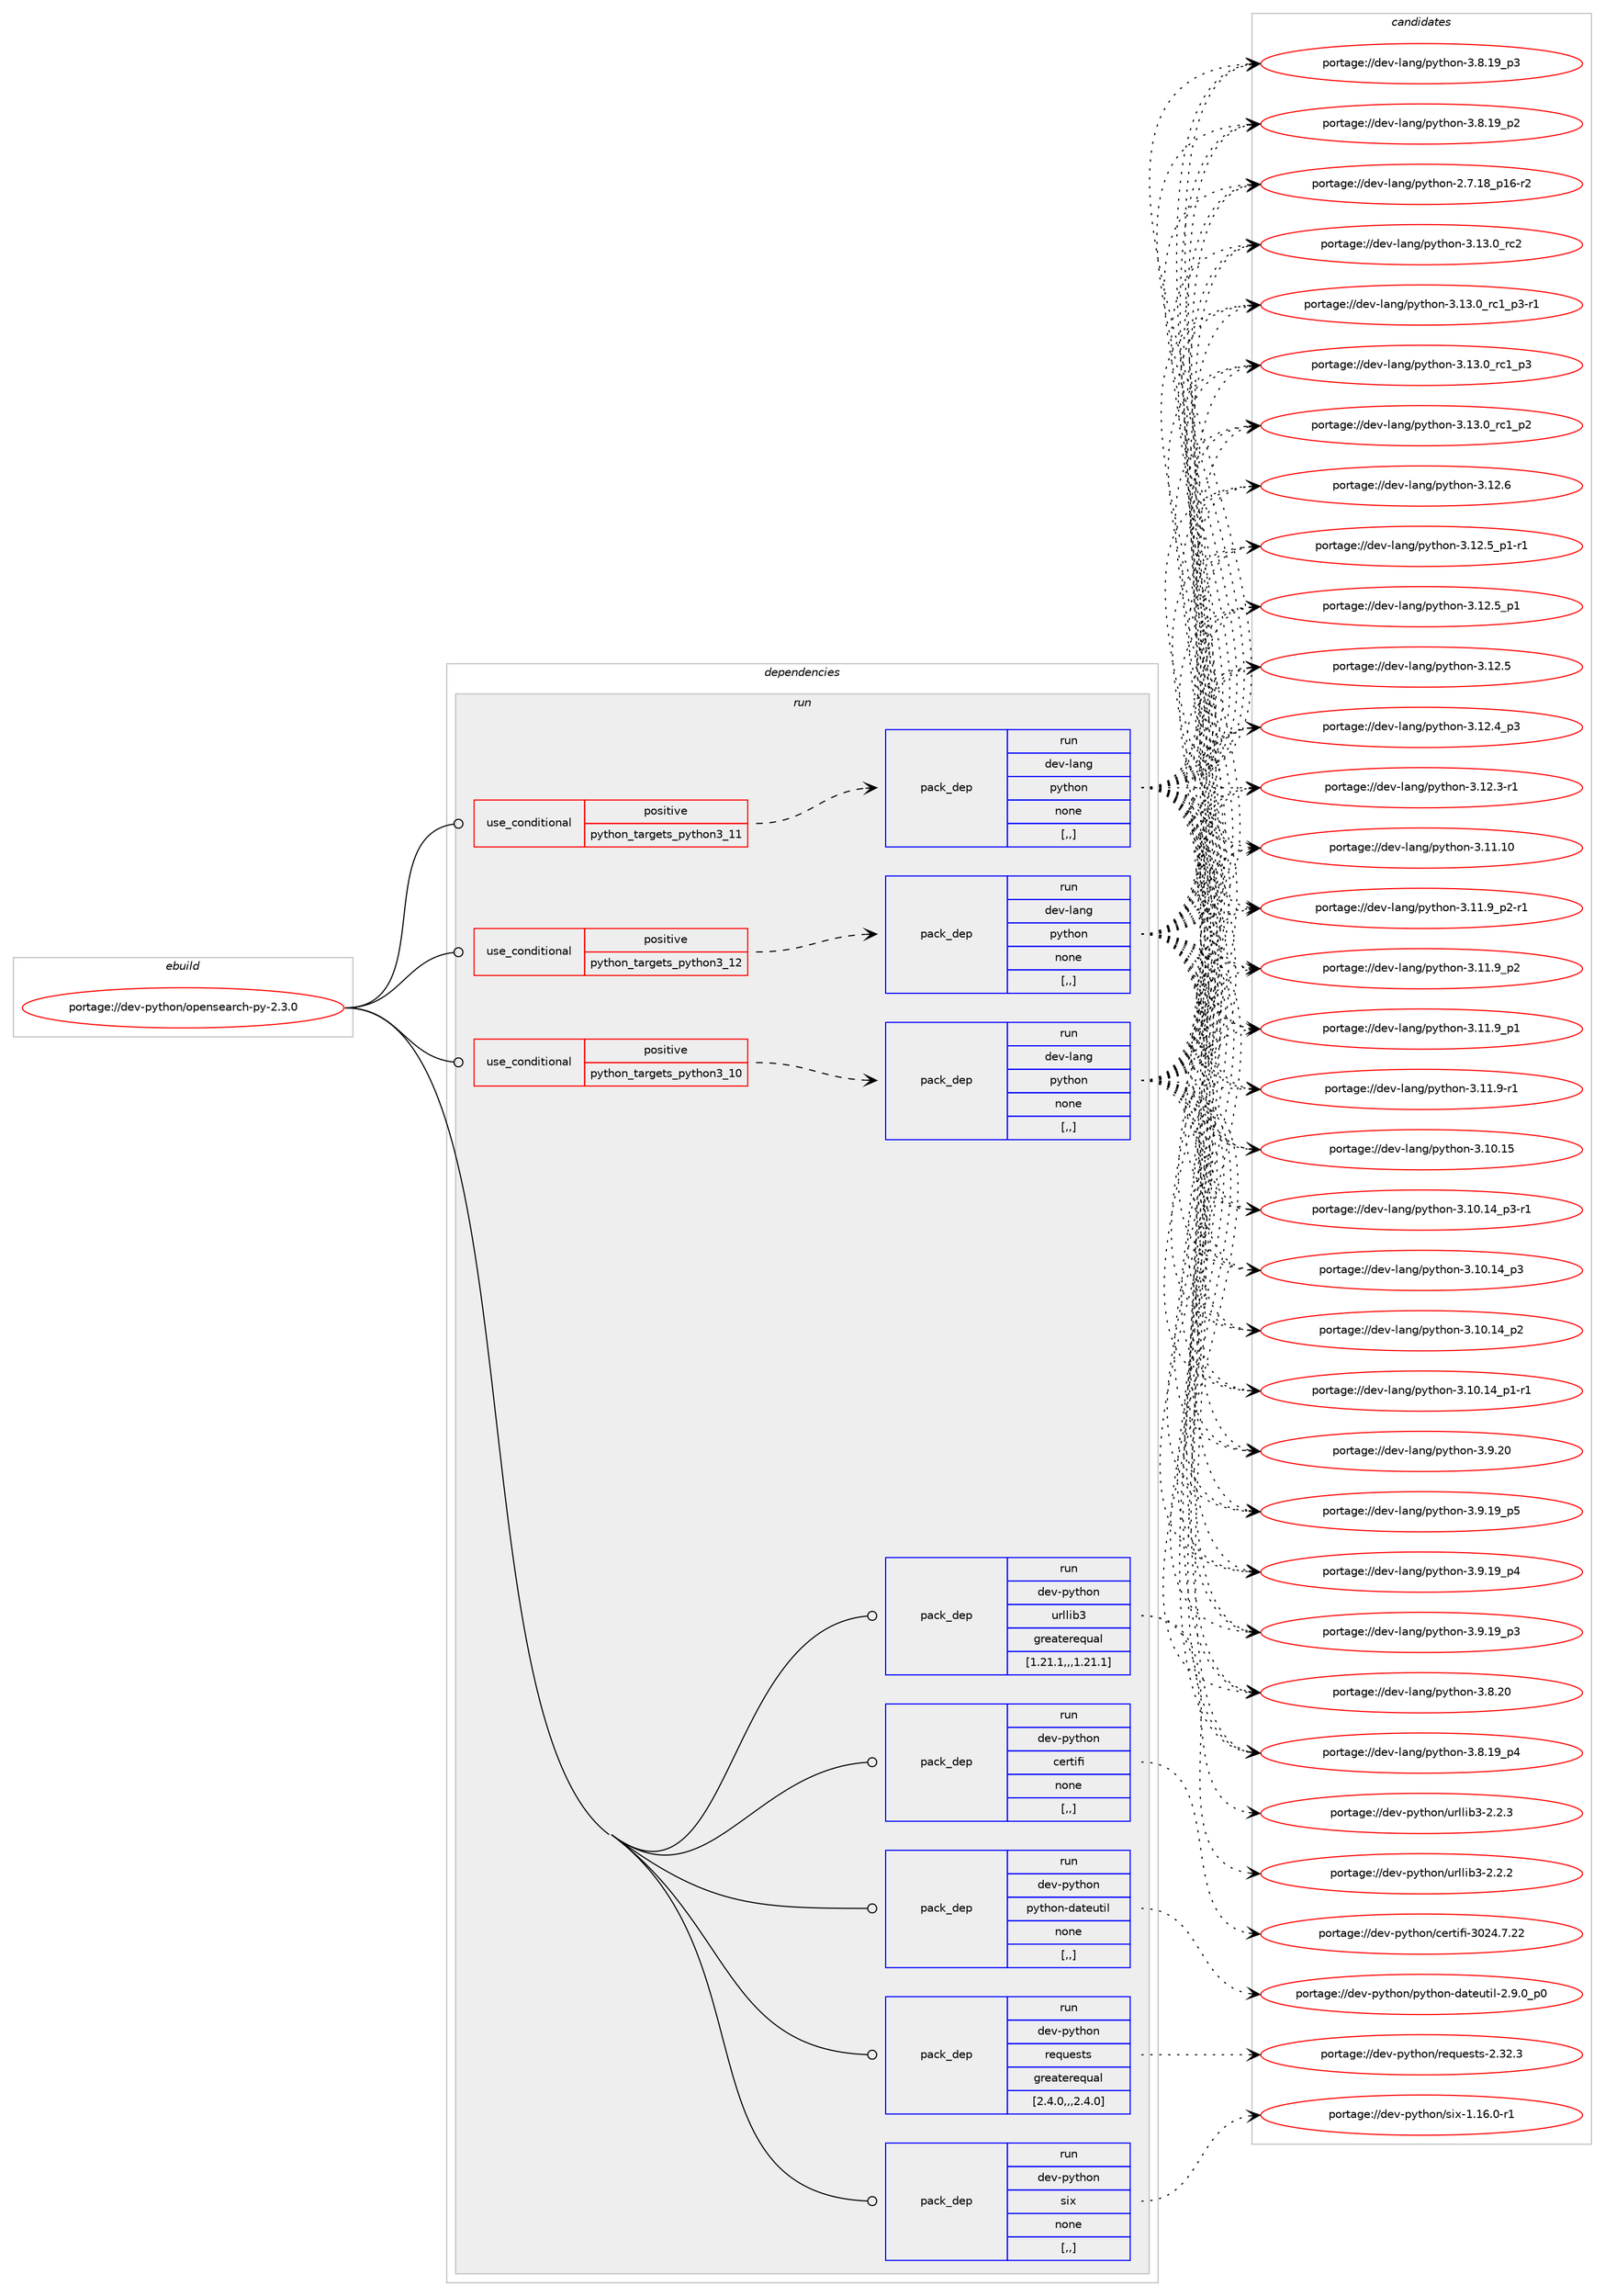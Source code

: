 digraph prolog {

# *************
# Graph options
# *************

newrank=true;
concentrate=true;
compound=true;
graph [rankdir=LR,fontname=Helvetica,fontsize=10,ranksep=1.5];#, ranksep=2.5, nodesep=0.2];
edge  [arrowhead=vee];
node  [fontname=Helvetica,fontsize=10];

# **********
# The ebuild
# **********

subgraph cluster_leftcol {
color=gray;
label=<<i>ebuild</i>>;
id [label="portage://dev-python/opensearch-py-2.3.0", color=red, width=4, href="../dev-python/opensearch-py-2.3.0.svg"];
}

# ****************
# The dependencies
# ****************

subgraph cluster_midcol {
color=gray;
label=<<i>dependencies</i>>;
subgraph cluster_compile {
fillcolor="#eeeeee";
style=filled;
label=<<i>compile</i>>;
}
subgraph cluster_compileandrun {
fillcolor="#eeeeee";
style=filled;
label=<<i>compile and run</i>>;
}
subgraph cluster_run {
fillcolor="#eeeeee";
style=filled;
label=<<i>run</i>>;
subgraph cond165896 {
dependency647674 [label=<<TABLE BORDER="0" CELLBORDER="1" CELLSPACING="0" CELLPADDING="4"><TR><TD ROWSPAN="3" CELLPADDING="10">use_conditional</TD></TR><TR><TD>positive</TD></TR><TR><TD>python_targets_python3_10</TD></TR></TABLE>>, shape=none, color=red];
subgraph pack476959 {
dependency647675 [label=<<TABLE BORDER="0" CELLBORDER="1" CELLSPACING="0" CELLPADDING="4" WIDTH="220"><TR><TD ROWSPAN="6" CELLPADDING="30">pack_dep</TD></TR><TR><TD WIDTH="110">run</TD></TR><TR><TD>dev-lang</TD></TR><TR><TD>python</TD></TR><TR><TD>none</TD></TR><TR><TD>[,,]</TD></TR></TABLE>>, shape=none, color=blue];
}
dependency647674:e -> dependency647675:w [weight=20,style="dashed",arrowhead="vee"];
}
id:e -> dependency647674:w [weight=20,style="solid",arrowhead="odot"];
subgraph cond165897 {
dependency647676 [label=<<TABLE BORDER="0" CELLBORDER="1" CELLSPACING="0" CELLPADDING="4"><TR><TD ROWSPAN="3" CELLPADDING="10">use_conditional</TD></TR><TR><TD>positive</TD></TR><TR><TD>python_targets_python3_11</TD></TR></TABLE>>, shape=none, color=red];
subgraph pack476960 {
dependency647677 [label=<<TABLE BORDER="0" CELLBORDER="1" CELLSPACING="0" CELLPADDING="4" WIDTH="220"><TR><TD ROWSPAN="6" CELLPADDING="30">pack_dep</TD></TR><TR><TD WIDTH="110">run</TD></TR><TR><TD>dev-lang</TD></TR><TR><TD>python</TD></TR><TR><TD>none</TD></TR><TR><TD>[,,]</TD></TR></TABLE>>, shape=none, color=blue];
}
dependency647676:e -> dependency647677:w [weight=20,style="dashed",arrowhead="vee"];
}
id:e -> dependency647676:w [weight=20,style="solid",arrowhead="odot"];
subgraph cond165898 {
dependency647678 [label=<<TABLE BORDER="0" CELLBORDER="1" CELLSPACING="0" CELLPADDING="4"><TR><TD ROWSPAN="3" CELLPADDING="10">use_conditional</TD></TR><TR><TD>positive</TD></TR><TR><TD>python_targets_python3_12</TD></TR></TABLE>>, shape=none, color=red];
subgraph pack476961 {
dependency647679 [label=<<TABLE BORDER="0" CELLBORDER="1" CELLSPACING="0" CELLPADDING="4" WIDTH="220"><TR><TD ROWSPAN="6" CELLPADDING="30">pack_dep</TD></TR><TR><TD WIDTH="110">run</TD></TR><TR><TD>dev-lang</TD></TR><TR><TD>python</TD></TR><TR><TD>none</TD></TR><TR><TD>[,,]</TD></TR></TABLE>>, shape=none, color=blue];
}
dependency647678:e -> dependency647679:w [weight=20,style="dashed",arrowhead="vee"];
}
id:e -> dependency647678:w [weight=20,style="solid",arrowhead="odot"];
subgraph pack476962 {
dependency647680 [label=<<TABLE BORDER="0" CELLBORDER="1" CELLSPACING="0" CELLPADDING="4" WIDTH="220"><TR><TD ROWSPAN="6" CELLPADDING="30">pack_dep</TD></TR><TR><TD WIDTH="110">run</TD></TR><TR><TD>dev-python</TD></TR><TR><TD>certifi</TD></TR><TR><TD>none</TD></TR><TR><TD>[,,]</TD></TR></TABLE>>, shape=none, color=blue];
}
id:e -> dependency647680:w [weight=20,style="solid",arrowhead="odot"];
subgraph pack476963 {
dependency647681 [label=<<TABLE BORDER="0" CELLBORDER="1" CELLSPACING="0" CELLPADDING="4" WIDTH="220"><TR><TD ROWSPAN="6" CELLPADDING="30">pack_dep</TD></TR><TR><TD WIDTH="110">run</TD></TR><TR><TD>dev-python</TD></TR><TR><TD>python-dateutil</TD></TR><TR><TD>none</TD></TR><TR><TD>[,,]</TD></TR></TABLE>>, shape=none, color=blue];
}
id:e -> dependency647681:w [weight=20,style="solid",arrowhead="odot"];
subgraph pack476964 {
dependency647682 [label=<<TABLE BORDER="0" CELLBORDER="1" CELLSPACING="0" CELLPADDING="4" WIDTH="220"><TR><TD ROWSPAN="6" CELLPADDING="30">pack_dep</TD></TR><TR><TD WIDTH="110">run</TD></TR><TR><TD>dev-python</TD></TR><TR><TD>requests</TD></TR><TR><TD>greaterequal</TD></TR><TR><TD>[2.4.0,,,2.4.0]</TD></TR></TABLE>>, shape=none, color=blue];
}
id:e -> dependency647682:w [weight=20,style="solid",arrowhead="odot"];
subgraph pack476965 {
dependency647683 [label=<<TABLE BORDER="0" CELLBORDER="1" CELLSPACING="0" CELLPADDING="4" WIDTH="220"><TR><TD ROWSPAN="6" CELLPADDING="30">pack_dep</TD></TR><TR><TD WIDTH="110">run</TD></TR><TR><TD>dev-python</TD></TR><TR><TD>six</TD></TR><TR><TD>none</TD></TR><TR><TD>[,,]</TD></TR></TABLE>>, shape=none, color=blue];
}
id:e -> dependency647683:w [weight=20,style="solid",arrowhead="odot"];
subgraph pack476966 {
dependency647684 [label=<<TABLE BORDER="0" CELLBORDER="1" CELLSPACING="0" CELLPADDING="4" WIDTH="220"><TR><TD ROWSPAN="6" CELLPADDING="30">pack_dep</TD></TR><TR><TD WIDTH="110">run</TD></TR><TR><TD>dev-python</TD></TR><TR><TD>urllib3</TD></TR><TR><TD>greaterequal</TD></TR><TR><TD>[1.21.1,,,1.21.1]</TD></TR></TABLE>>, shape=none, color=blue];
}
id:e -> dependency647684:w [weight=20,style="solid",arrowhead="odot"];
}
}

# **************
# The candidates
# **************

subgraph cluster_choices {
rank=same;
color=gray;
label=<<i>candidates</i>>;

subgraph choice476959 {
color=black;
nodesep=1;
choice10010111845108971101034711212111610411111045514649514648951149950 [label="portage://dev-lang/python-3.13.0_rc2", color=red, width=4,href="../dev-lang/python-3.13.0_rc2.svg"];
choice1001011184510897110103471121211161041111104551464951464895114994995112514511449 [label="portage://dev-lang/python-3.13.0_rc1_p3-r1", color=red, width=4,href="../dev-lang/python-3.13.0_rc1_p3-r1.svg"];
choice100101118451089711010347112121116104111110455146495146489511499499511251 [label="portage://dev-lang/python-3.13.0_rc1_p3", color=red, width=4,href="../dev-lang/python-3.13.0_rc1_p3.svg"];
choice100101118451089711010347112121116104111110455146495146489511499499511250 [label="portage://dev-lang/python-3.13.0_rc1_p2", color=red, width=4,href="../dev-lang/python-3.13.0_rc1_p2.svg"];
choice10010111845108971101034711212111610411111045514649504654 [label="portage://dev-lang/python-3.12.6", color=red, width=4,href="../dev-lang/python-3.12.6.svg"];
choice1001011184510897110103471121211161041111104551464950465395112494511449 [label="portage://dev-lang/python-3.12.5_p1-r1", color=red, width=4,href="../dev-lang/python-3.12.5_p1-r1.svg"];
choice100101118451089711010347112121116104111110455146495046539511249 [label="portage://dev-lang/python-3.12.5_p1", color=red, width=4,href="../dev-lang/python-3.12.5_p1.svg"];
choice10010111845108971101034711212111610411111045514649504653 [label="portage://dev-lang/python-3.12.5", color=red, width=4,href="../dev-lang/python-3.12.5.svg"];
choice100101118451089711010347112121116104111110455146495046529511251 [label="portage://dev-lang/python-3.12.4_p3", color=red, width=4,href="../dev-lang/python-3.12.4_p3.svg"];
choice100101118451089711010347112121116104111110455146495046514511449 [label="portage://dev-lang/python-3.12.3-r1", color=red, width=4,href="../dev-lang/python-3.12.3-r1.svg"];
choice1001011184510897110103471121211161041111104551464949464948 [label="portage://dev-lang/python-3.11.10", color=red, width=4,href="../dev-lang/python-3.11.10.svg"];
choice1001011184510897110103471121211161041111104551464949465795112504511449 [label="portage://dev-lang/python-3.11.9_p2-r1", color=red, width=4,href="../dev-lang/python-3.11.9_p2-r1.svg"];
choice100101118451089711010347112121116104111110455146494946579511250 [label="portage://dev-lang/python-3.11.9_p2", color=red, width=4,href="../dev-lang/python-3.11.9_p2.svg"];
choice100101118451089711010347112121116104111110455146494946579511249 [label="portage://dev-lang/python-3.11.9_p1", color=red, width=4,href="../dev-lang/python-3.11.9_p1.svg"];
choice100101118451089711010347112121116104111110455146494946574511449 [label="portage://dev-lang/python-3.11.9-r1", color=red, width=4,href="../dev-lang/python-3.11.9-r1.svg"];
choice1001011184510897110103471121211161041111104551464948464953 [label="portage://dev-lang/python-3.10.15", color=red, width=4,href="../dev-lang/python-3.10.15.svg"];
choice100101118451089711010347112121116104111110455146494846495295112514511449 [label="portage://dev-lang/python-3.10.14_p3-r1", color=red, width=4,href="../dev-lang/python-3.10.14_p3-r1.svg"];
choice10010111845108971101034711212111610411111045514649484649529511251 [label="portage://dev-lang/python-3.10.14_p3", color=red, width=4,href="../dev-lang/python-3.10.14_p3.svg"];
choice10010111845108971101034711212111610411111045514649484649529511250 [label="portage://dev-lang/python-3.10.14_p2", color=red, width=4,href="../dev-lang/python-3.10.14_p2.svg"];
choice100101118451089711010347112121116104111110455146494846495295112494511449 [label="portage://dev-lang/python-3.10.14_p1-r1", color=red, width=4,href="../dev-lang/python-3.10.14_p1-r1.svg"];
choice10010111845108971101034711212111610411111045514657465048 [label="portage://dev-lang/python-3.9.20", color=red, width=4,href="../dev-lang/python-3.9.20.svg"];
choice100101118451089711010347112121116104111110455146574649579511253 [label="portage://dev-lang/python-3.9.19_p5", color=red, width=4,href="../dev-lang/python-3.9.19_p5.svg"];
choice100101118451089711010347112121116104111110455146574649579511252 [label="portage://dev-lang/python-3.9.19_p4", color=red, width=4,href="../dev-lang/python-3.9.19_p4.svg"];
choice100101118451089711010347112121116104111110455146574649579511251 [label="portage://dev-lang/python-3.9.19_p3", color=red, width=4,href="../dev-lang/python-3.9.19_p3.svg"];
choice10010111845108971101034711212111610411111045514656465048 [label="portage://dev-lang/python-3.8.20", color=red, width=4,href="../dev-lang/python-3.8.20.svg"];
choice100101118451089711010347112121116104111110455146564649579511252 [label="portage://dev-lang/python-3.8.19_p4", color=red, width=4,href="../dev-lang/python-3.8.19_p4.svg"];
choice100101118451089711010347112121116104111110455146564649579511251 [label="portage://dev-lang/python-3.8.19_p3", color=red, width=4,href="../dev-lang/python-3.8.19_p3.svg"];
choice100101118451089711010347112121116104111110455146564649579511250 [label="portage://dev-lang/python-3.8.19_p2", color=red, width=4,href="../dev-lang/python-3.8.19_p2.svg"];
choice100101118451089711010347112121116104111110455046554649569511249544511450 [label="portage://dev-lang/python-2.7.18_p16-r2", color=red, width=4,href="../dev-lang/python-2.7.18_p16-r2.svg"];
dependency647675:e -> choice10010111845108971101034711212111610411111045514649514648951149950:w [style=dotted,weight="100"];
dependency647675:e -> choice1001011184510897110103471121211161041111104551464951464895114994995112514511449:w [style=dotted,weight="100"];
dependency647675:e -> choice100101118451089711010347112121116104111110455146495146489511499499511251:w [style=dotted,weight="100"];
dependency647675:e -> choice100101118451089711010347112121116104111110455146495146489511499499511250:w [style=dotted,weight="100"];
dependency647675:e -> choice10010111845108971101034711212111610411111045514649504654:w [style=dotted,weight="100"];
dependency647675:e -> choice1001011184510897110103471121211161041111104551464950465395112494511449:w [style=dotted,weight="100"];
dependency647675:e -> choice100101118451089711010347112121116104111110455146495046539511249:w [style=dotted,weight="100"];
dependency647675:e -> choice10010111845108971101034711212111610411111045514649504653:w [style=dotted,weight="100"];
dependency647675:e -> choice100101118451089711010347112121116104111110455146495046529511251:w [style=dotted,weight="100"];
dependency647675:e -> choice100101118451089711010347112121116104111110455146495046514511449:w [style=dotted,weight="100"];
dependency647675:e -> choice1001011184510897110103471121211161041111104551464949464948:w [style=dotted,weight="100"];
dependency647675:e -> choice1001011184510897110103471121211161041111104551464949465795112504511449:w [style=dotted,weight="100"];
dependency647675:e -> choice100101118451089711010347112121116104111110455146494946579511250:w [style=dotted,weight="100"];
dependency647675:e -> choice100101118451089711010347112121116104111110455146494946579511249:w [style=dotted,weight="100"];
dependency647675:e -> choice100101118451089711010347112121116104111110455146494946574511449:w [style=dotted,weight="100"];
dependency647675:e -> choice1001011184510897110103471121211161041111104551464948464953:w [style=dotted,weight="100"];
dependency647675:e -> choice100101118451089711010347112121116104111110455146494846495295112514511449:w [style=dotted,weight="100"];
dependency647675:e -> choice10010111845108971101034711212111610411111045514649484649529511251:w [style=dotted,weight="100"];
dependency647675:e -> choice10010111845108971101034711212111610411111045514649484649529511250:w [style=dotted,weight="100"];
dependency647675:e -> choice100101118451089711010347112121116104111110455146494846495295112494511449:w [style=dotted,weight="100"];
dependency647675:e -> choice10010111845108971101034711212111610411111045514657465048:w [style=dotted,weight="100"];
dependency647675:e -> choice100101118451089711010347112121116104111110455146574649579511253:w [style=dotted,weight="100"];
dependency647675:e -> choice100101118451089711010347112121116104111110455146574649579511252:w [style=dotted,weight="100"];
dependency647675:e -> choice100101118451089711010347112121116104111110455146574649579511251:w [style=dotted,weight="100"];
dependency647675:e -> choice10010111845108971101034711212111610411111045514656465048:w [style=dotted,weight="100"];
dependency647675:e -> choice100101118451089711010347112121116104111110455146564649579511252:w [style=dotted,weight="100"];
dependency647675:e -> choice100101118451089711010347112121116104111110455146564649579511251:w [style=dotted,weight="100"];
dependency647675:e -> choice100101118451089711010347112121116104111110455146564649579511250:w [style=dotted,weight="100"];
dependency647675:e -> choice100101118451089711010347112121116104111110455046554649569511249544511450:w [style=dotted,weight="100"];
}
subgraph choice476960 {
color=black;
nodesep=1;
choice10010111845108971101034711212111610411111045514649514648951149950 [label="portage://dev-lang/python-3.13.0_rc2", color=red, width=4,href="../dev-lang/python-3.13.0_rc2.svg"];
choice1001011184510897110103471121211161041111104551464951464895114994995112514511449 [label="portage://dev-lang/python-3.13.0_rc1_p3-r1", color=red, width=4,href="../dev-lang/python-3.13.0_rc1_p3-r1.svg"];
choice100101118451089711010347112121116104111110455146495146489511499499511251 [label="portage://dev-lang/python-3.13.0_rc1_p3", color=red, width=4,href="../dev-lang/python-3.13.0_rc1_p3.svg"];
choice100101118451089711010347112121116104111110455146495146489511499499511250 [label="portage://dev-lang/python-3.13.0_rc1_p2", color=red, width=4,href="../dev-lang/python-3.13.0_rc1_p2.svg"];
choice10010111845108971101034711212111610411111045514649504654 [label="portage://dev-lang/python-3.12.6", color=red, width=4,href="../dev-lang/python-3.12.6.svg"];
choice1001011184510897110103471121211161041111104551464950465395112494511449 [label="portage://dev-lang/python-3.12.5_p1-r1", color=red, width=4,href="../dev-lang/python-3.12.5_p1-r1.svg"];
choice100101118451089711010347112121116104111110455146495046539511249 [label="portage://dev-lang/python-3.12.5_p1", color=red, width=4,href="../dev-lang/python-3.12.5_p1.svg"];
choice10010111845108971101034711212111610411111045514649504653 [label="portage://dev-lang/python-3.12.5", color=red, width=4,href="../dev-lang/python-3.12.5.svg"];
choice100101118451089711010347112121116104111110455146495046529511251 [label="portage://dev-lang/python-3.12.4_p3", color=red, width=4,href="../dev-lang/python-3.12.4_p3.svg"];
choice100101118451089711010347112121116104111110455146495046514511449 [label="portage://dev-lang/python-3.12.3-r1", color=red, width=4,href="../dev-lang/python-3.12.3-r1.svg"];
choice1001011184510897110103471121211161041111104551464949464948 [label="portage://dev-lang/python-3.11.10", color=red, width=4,href="../dev-lang/python-3.11.10.svg"];
choice1001011184510897110103471121211161041111104551464949465795112504511449 [label="portage://dev-lang/python-3.11.9_p2-r1", color=red, width=4,href="../dev-lang/python-3.11.9_p2-r1.svg"];
choice100101118451089711010347112121116104111110455146494946579511250 [label="portage://dev-lang/python-3.11.9_p2", color=red, width=4,href="../dev-lang/python-3.11.9_p2.svg"];
choice100101118451089711010347112121116104111110455146494946579511249 [label="portage://dev-lang/python-3.11.9_p1", color=red, width=4,href="../dev-lang/python-3.11.9_p1.svg"];
choice100101118451089711010347112121116104111110455146494946574511449 [label="portage://dev-lang/python-3.11.9-r1", color=red, width=4,href="../dev-lang/python-3.11.9-r1.svg"];
choice1001011184510897110103471121211161041111104551464948464953 [label="portage://dev-lang/python-3.10.15", color=red, width=4,href="../dev-lang/python-3.10.15.svg"];
choice100101118451089711010347112121116104111110455146494846495295112514511449 [label="portage://dev-lang/python-3.10.14_p3-r1", color=red, width=4,href="../dev-lang/python-3.10.14_p3-r1.svg"];
choice10010111845108971101034711212111610411111045514649484649529511251 [label="portage://dev-lang/python-3.10.14_p3", color=red, width=4,href="../dev-lang/python-3.10.14_p3.svg"];
choice10010111845108971101034711212111610411111045514649484649529511250 [label="portage://dev-lang/python-3.10.14_p2", color=red, width=4,href="../dev-lang/python-3.10.14_p2.svg"];
choice100101118451089711010347112121116104111110455146494846495295112494511449 [label="portage://dev-lang/python-3.10.14_p1-r1", color=red, width=4,href="../dev-lang/python-3.10.14_p1-r1.svg"];
choice10010111845108971101034711212111610411111045514657465048 [label="portage://dev-lang/python-3.9.20", color=red, width=4,href="../dev-lang/python-3.9.20.svg"];
choice100101118451089711010347112121116104111110455146574649579511253 [label="portage://dev-lang/python-3.9.19_p5", color=red, width=4,href="../dev-lang/python-3.9.19_p5.svg"];
choice100101118451089711010347112121116104111110455146574649579511252 [label="portage://dev-lang/python-3.9.19_p4", color=red, width=4,href="../dev-lang/python-3.9.19_p4.svg"];
choice100101118451089711010347112121116104111110455146574649579511251 [label="portage://dev-lang/python-3.9.19_p3", color=red, width=4,href="../dev-lang/python-3.9.19_p3.svg"];
choice10010111845108971101034711212111610411111045514656465048 [label="portage://dev-lang/python-3.8.20", color=red, width=4,href="../dev-lang/python-3.8.20.svg"];
choice100101118451089711010347112121116104111110455146564649579511252 [label="portage://dev-lang/python-3.8.19_p4", color=red, width=4,href="../dev-lang/python-3.8.19_p4.svg"];
choice100101118451089711010347112121116104111110455146564649579511251 [label="portage://dev-lang/python-3.8.19_p3", color=red, width=4,href="../dev-lang/python-3.8.19_p3.svg"];
choice100101118451089711010347112121116104111110455146564649579511250 [label="portage://dev-lang/python-3.8.19_p2", color=red, width=4,href="../dev-lang/python-3.8.19_p2.svg"];
choice100101118451089711010347112121116104111110455046554649569511249544511450 [label="portage://dev-lang/python-2.7.18_p16-r2", color=red, width=4,href="../dev-lang/python-2.7.18_p16-r2.svg"];
dependency647677:e -> choice10010111845108971101034711212111610411111045514649514648951149950:w [style=dotted,weight="100"];
dependency647677:e -> choice1001011184510897110103471121211161041111104551464951464895114994995112514511449:w [style=dotted,weight="100"];
dependency647677:e -> choice100101118451089711010347112121116104111110455146495146489511499499511251:w [style=dotted,weight="100"];
dependency647677:e -> choice100101118451089711010347112121116104111110455146495146489511499499511250:w [style=dotted,weight="100"];
dependency647677:e -> choice10010111845108971101034711212111610411111045514649504654:w [style=dotted,weight="100"];
dependency647677:e -> choice1001011184510897110103471121211161041111104551464950465395112494511449:w [style=dotted,weight="100"];
dependency647677:e -> choice100101118451089711010347112121116104111110455146495046539511249:w [style=dotted,weight="100"];
dependency647677:e -> choice10010111845108971101034711212111610411111045514649504653:w [style=dotted,weight="100"];
dependency647677:e -> choice100101118451089711010347112121116104111110455146495046529511251:w [style=dotted,weight="100"];
dependency647677:e -> choice100101118451089711010347112121116104111110455146495046514511449:w [style=dotted,weight="100"];
dependency647677:e -> choice1001011184510897110103471121211161041111104551464949464948:w [style=dotted,weight="100"];
dependency647677:e -> choice1001011184510897110103471121211161041111104551464949465795112504511449:w [style=dotted,weight="100"];
dependency647677:e -> choice100101118451089711010347112121116104111110455146494946579511250:w [style=dotted,weight="100"];
dependency647677:e -> choice100101118451089711010347112121116104111110455146494946579511249:w [style=dotted,weight="100"];
dependency647677:e -> choice100101118451089711010347112121116104111110455146494946574511449:w [style=dotted,weight="100"];
dependency647677:e -> choice1001011184510897110103471121211161041111104551464948464953:w [style=dotted,weight="100"];
dependency647677:e -> choice100101118451089711010347112121116104111110455146494846495295112514511449:w [style=dotted,weight="100"];
dependency647677:e -> choice10010111845108971101034711212111610411111045514649484649529511251:w [style=dotted,weight="100"];
dependency647677:e -> choice10010111845108971101034711212111610411111045514649484649529511250:w [style=dotted,weight="100"];
dependency647677:e -> choice100101118451089711010347112121116104111110455146494846495295112494511449:w [style=dotted,weight="100"];
dependency647677:e -> choice10010111845108971101034711212111610411111045514657465048:w [style=dotted,weight="100"];
dependency647677:e -> choice100101118451089711010347112121116104111110455146574649579511253:w [style=dotted,weight="100"];
dependency647677:e -> choice100101118451089711010347112121116104111110455146574649579511252:w [style=dotted,weight="100"];
dependency647677:e -> choice100101118451089711010347112121116104111110455146574649579511251:w [style=dotted,weight="100"];
dependency647677:e -> choice10010111845108971101034711212111610411111045514656465048:w [style=dotted,weight="100"];
dependency647677:e -> choice100101118451089711010347112121116104111110455146564649579511252:w [style=dotted,weight="100"];
dependency647677:e -> choice100101118451089711010347112121116104111110455146564649579511251:w [style=dotted,weight="100"];
dependency647677:e -> choice100101118451089711010347112121116104111110455146564649579511250:w [style=dotted,weight="100"];
dependency647677:e -> choice100101118451089711010347112121116104111110455046554649569511249544511450:w [style=dotted,weight="100"];
}
subgraph choice476961 {
color=black;
nodesep=1;
choice10010111845108971101034711212111610411111045514649514648951149950 [label="portage://dev-lang/python-3.13.0_rc2", color=red, width=4,href="../dev-lang/python-3.13.0_rc2.svg"];
choice1001011184510897110103471121211161041111104551464951464895114994995112514511449 [label="portage://dev-lang/python-3.13.0_rc1_p3-r1", color=red, width=4,href="../dev-lang/python-3.13.0_rc1_p3-r1.svg"];
choice100101118451089711010347112121116104111110455146495146489511499499511251 [label="portage://dev-lang/python-3.13.0_rc1_p3", color=red, width=4,href="../dev-lang/python-3.13.0_rc1_p3.svg"];
choice100101118451089711010347112121116104111110455146495146489511499499511250 [label="portage://dev-lang/python-3.13.0_rc1_p2", color=red, width=4,href="../dev-lang/python-3.13.0_rc1_p2.svg"];
choice10010111845108971101034711212111610411111045514649504654 [label="portage://dev-lang/python-3.12.6", color=red, width=4,href="../dev-lang/python-3.12.6.svg"];
choice1001011184510897110103471121211161041111104551464950465395112494511449 [label="portage://dev-lang/python-3.12.5_p1-r1", color=red, width=4,href="../dev-lang/python-3.12.5_p1-r1.svg"];
choice100101118451089711010347112121116104111110455146495046539511249 [label="portage://dev-lang/python-3.12.5_p1", color=red, width=4,href="../dev-lang/python-3.12.5_p1.svg"];
choice10010111845108971101034711212111610411111045514649504653 [label="portage://dev-lang/python-3.12.5", color=red, width=4,href="../dev-lang/python-3.12.5.svg"];
choice100101118451089711010347112121116104111110455146495046529511251 [label="portage://dev-lang/python-3.12.4_p3", color=red, width=4,href="../dev-lang/python-3.12.4_p3.svg"];
choice100101118451089711010347112121116104111110455146495046514511449 [label="portage://dev-lang/python-3.12.3-r1", color=red, width=4,href="../dev-lang/python-3.12.3-r1.svg"];
choice1001011184510897110103471121211161041111104551464949464948 [label="portage://dev-lang/python-3.11.10", color=red, width=4,href="../dev-lang/python-3.11.10.svg"];
choice1001011184510897110103471121211161041111104551464949465795112504511449 [label="portage://dev-lang/python-3.11.9_p2-r1", color=red, width=4,href="../dev-lang/python-3.11.9_p2-r1.svg"];
choice100101118451089711010347112121116104111110455146494946579511250 [label="portage://dev-lang/python-3.11.9_p2", color=red, width=4,href="../dev-lang/python-3.11.9_p2.svg"];
choice100101118451089711010347112121116104111110455146494946579511249 [label="portage://dev-lang/python-3.11.9_p1", color=red, width=4,href="../dev-lang/python-3.11.9_p1.svg"];
choice100101118451089711010347112121116104111110455146494946574511449 [label="portage://dev-lang/python-3.11.9-r1", color=red, width=4,href="../dev-lang/python-3.11.9-r1.svg"];
choice1001011184510897110103471121211161041111104551464948464953 [label="portage://dev-lang/python-3.10.15", color=red, width=4,href="../dev-lang/python-3.10.15.svg"];
choice100101118451089711010347112121116104111110455146494846495295112514511449 [label="portage://dev-lang/python-3.10.14_p3-r1", color=red, width=4,href="../dev-lang/python-3.10.14_p3-r1.svg"];
choice10010111845108971101034711212111610411111045514649484649529511251 [label="portage://dev-lang/python-3.10.14_p3", color=red, width=4,href="../dev-lang/python-3.10.14_p3.svg"];
choice10010111845108971101034711212111610411111045514649484649529511250 [label="portage://dev-lang/python-3.10.14_p2", color=red, width=4,href="../dev-lang/python-3.10.14_p2.svg"];
choice100101118451089711010347112121116104111110455146494846495295112494511449 [label="portage://dev-lang/python-3.10.14_p1-r1", color=red, width=4,href="../dev-lang/python-3.10.14_p1-r1.svg"];
choice10010111845108971101034711212111610411111045514657465048 [label="portage://dev-lang/python-3.9.20", color=red, width=4,href="../dev-lang/python-3.9.20.svg"];
choice100101118451089711010347112121116104111110455146574649579511253 [label="portage://dev-lang/python-3.9.19_p5", color=red, width=4,href="../dev-lang/python-3.9.19_p5.svg"];
choice100101118451089711010347112121116104111110455146574649579511252 [label="portage://dev-lang/python-3.9.19_p4", color=red, width=4,href="../dev-lang/python-3.9.19_p4.svg"];
choice100101118451089711010347112121116104111110455146574649579511251 [label="portage://dev-lang/python-3.9.19_p3", color=red, width=4,href="../dev-lang/python-3.9.19_p3.svg"];
choice10010111845108971101034711212111610411111045514656465048 [label="portage://dev-lang/python-3.8.20", color=red, width=4,href="../dev-lang/python-3.8.20.svg"];
choice100101118451089711010347112121116104111110455146564649579511252 [label="portage://dev-lang/python-3.8.19_p4", color=red, width=4,href="../dev-lang/python-3.8.19_p4.svg"];
choice100101118451089711010347112121116104111110455146564649579511251 [label="portage://dev-lang/python-3.8.19_p3", color=red, width=4,href="../dev-lang/python-3.8.19_p3.svg"];
choice100101118451089711010347112121116104111110455146564649579511250 [label="portage://dev-lang/python-3.8.19_p2", color=red, width=4,href="../dev-lang/python-3.8.19_p2.svg"];
choice100101118451089711010347112121116104111110455046554649569511249544511450 [label="portage://dev-lang/python-2.7.18_p16-r2", color=red, width=4,href="../dev-lang/python-2.7.18_p16-r2.svg"];
dependency647679:e -> choice10010111845108971101034711212111610411111045514649514648951149950:w [style=dotted,weight="100"];
dependency647679:e -> choice1001011184510897110103471121211161041111104551464951464895114994995112514511449:w [style=dotted,weight="100"];
dependency647679:e -> choice100101118451089711010347112121116104111110455146495146489511499499511251:w [style=dotted,weight="100"];
dependency647679:e -> choice100101118451089711010347112121116104111110455146495146489511499499511250:w [style=dotted,weight="100"];
dependency647679:e -> choice10010111845108971101034711212111610411111045514649504654:w [style=dotted,weight="100"];
dependency647679:e -> choice1001011184510897110103471121211161041111104551464950465395112494511449:w [style=dotted,weight="100"];
dependency647679:e -> choice100101118451089711010347112121116104111110455146495046539511249:w [style=dotted,weight="100"];
dependency647679:e -> choice10010111845108971101034711212111610411111045514649504653:w [style=dotted,weight="100"];
dependency647679:e -> choice100101118451089711010347112121116104111110455146495046529511251:w [style=dotted,weight="100"];
dependency647679:e -> choice100101118451089711010347112121116104111110455146495046514511449:w [style=dotted,weight="100"];
dependency647679:e -> choice1001011184510897110103471121211161041111104551464949464948:w [style=dotted,weight="100"];
dependency647679:e -> choice1001011184510897110103471121211161041111104551464949465795112504511449:w [style=dotted,weight="100"];
dependency647679:e -> choice100101118451089711010347112121116104111110455146494946579511250:w [style=dotted,weight="100"];
dependency647679:e -> choice100101118451089711010347112121116104111110455146494946579511249:w [style=dotted,weight="100"];
dependency647679:e -> choice100101118451089711010347112121116104111110455146494946574511449:w [style=dotted,weight="100"];
dependency647679:e -> choice1001011184510897110103471121211161041111104551464948464953:w [style=dotted,weight="100"];
dependency647679:e -> choice100101118451089711010347112121116104111110455146494846495295112514511449:w [style=dotted,weight="100"];
dependency647679:e -> choice10010111845108971101034711212111610411111045514649484649529511251:w [style=dotted,weight="100"];
dependency647679:e -> choice10010111845108971101034711212111610411111045514649484649529511250:w [style=dotted,weight="100"];
dependency647679:e -> choice100101118451089711010347112121116104111110455146494846495295112494511449:w [style=dotted,weight="100"];
dependency647679:e -> choice10010111845108971101034711212111610411111045514657465048:w [style=dotted,weight="100"];
dependency647679:e -> choice100101118451089711010347112121116104111110455146574649579511253:w [style=dotted,weight="100"];
dependency647679:e -> choice100101118451089711010347112121116104111110455146574649579511252:w [style=dotted,weight="100"];
dependency647679:e -> choice100101118451089711010347112121116104111110455146574649579511251:w [style=dotted,weight="100"];
dependency647679:e -> choice10010111845108971101034711212111610411111045514656465048:w [style=dotted,weight="100"];
dependency647679:e -> choice100101118451089711010347112121116104111110455146564649579511252:w [style=dotted,weight="100"];
dependency647679:e -> choice100101118451089711010347112121116104111110455146564649579511251:w [style=dotted,weight="100"];
dependency647679:e -> choice100101118451089711010347112121116104111110455146564649579511250:w [style=dotted,weight="100"];
dependency647679:e -> choice100101118451089711010347112121116104111110455046554649569511249544511450:w [style=dotted,weight="100"];
}
subgraph choice476962 {
color=black;
nodesep=1;
choice10010111845112121116104111110479910111411610510210545514850524655465050 [label="portage://dev-python/certifi-3024.7.22", color=red, width=4,href="../dev-python/certifi-3024.7.22.svg"];
dependency647680:e -> choice10010111845112121116104111110479910111411610510210545514850524655465050:w [style=dotted,weight="100"];
}
subgraph choice476963 {
color=black;
nodesep=1;
choice100101118451121211161041111104711212111610411111045100971161011171161051084550465746489511248 [label="portage://dev-python/python-dateutil-2.9.0_p0", color=red, width=4,href="../dev-python/python-dateutil-2.9.0_p0.svg"];
dependency647681:e -> choice100101118451121211161041111104711212111610411111045100971161011171161051084550465746489511248:w [style=dotted,weight="100"];
}
subgraph choice476964 {
color=black;
nodesep=1;
choice100101118451121211161041111104711410111311710111511611545504651504651 [label="portage://dev-python/requests-2.32.3", color=red, width=4,href="../dev-python/requests-2.32.3.svg"];
dependency647682:e -> choice100101118451121211161041111104711410111311710111511611545504651504651:w [style=dotted,weight="100"];
}
subgraph choice476965 {
color=black;
nodesep=1;
choice1001011184511212111610411111047115105120454946495446484511449 [label="portage://dev-python/six-1.16.0-r1", color=red, width=4,href="../dev-python/six-1.16.0-r1.svg"];
dependency647683:e -> choice1001011184511212111610411111047115105120454946495446484511449:w [style=dotted,weight="100"];
}
subgraph choice476966 {
color=black;
nodesep=1;
choice10010111845112121116104111110471171141081081059851455046504651 [label="portage://dev-python/urllib3-2.2.3", color=red, width=4,href="../dev-python/urllib3-2.2.3.svg"];
choice10010111845112121116104111110471171141081081059851455046504650 [label="portage://dev-python/urllib3-2.2.2", color=red, width=4,href="../dev-python/urllib3-2.2.2.svg"];
dependency647684:e -> choice10010111845112121116104111110471171141081081059851455046504651:w [style=dotted,weight="100"];
dependency647684:e -> choice10010111845112121116104111110471171141081081059851455046504650:w [style=dotted,weight="100"];
}
}

}
